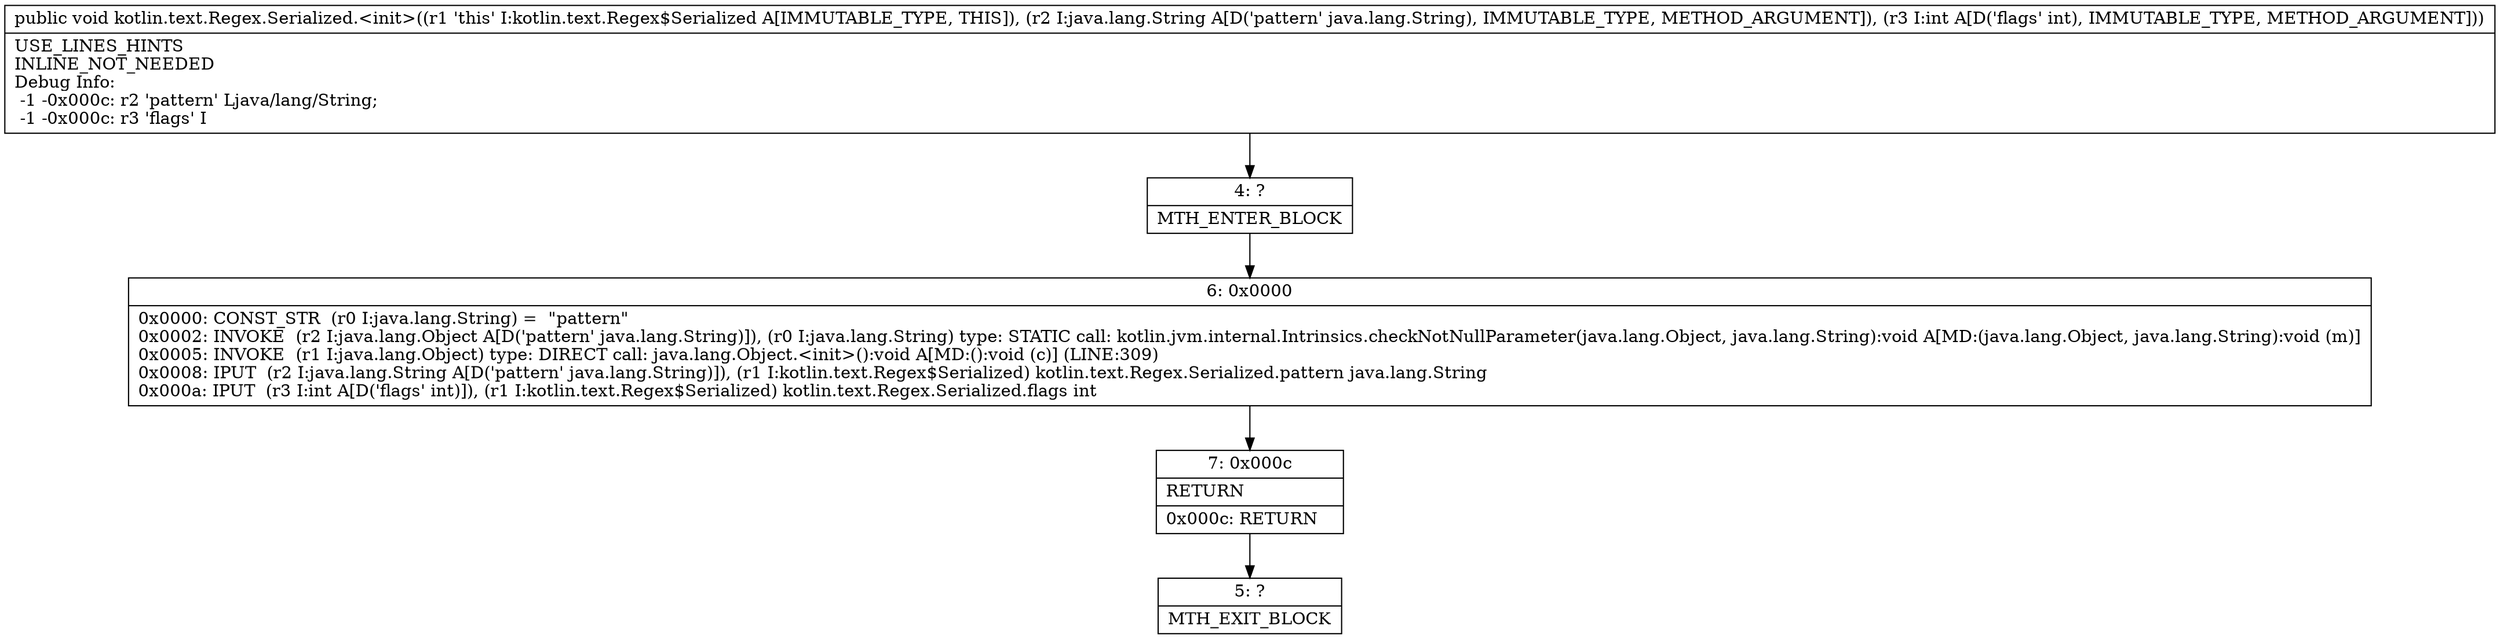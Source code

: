 digraph "CFG forkotlin.text.Regex.Serialized.\<init\>(Ljava\/lang\/String;I)V" {
Node_4 [shape=record,label="{4\:\ ?|MTH_ENTER_BLOCK\l}"];
Node_6 [shape=record,label="{6\:\ 0x0000|0x0000: CONST_STR  (r0 I:java.lang.String) =  \"pattern\" \l0x0002: INVOKE  (r2 I:java.lang.Object A[D('pattern' java.lang.String)]), (r0 I:java.lang.String) type: STATIC call: kotlin.jvm.internal.Intrinsics.checkNotNullParameter(java.lang.Object, java.lang.String):void A[MD:(java.lang.Object, java.lang.String):void (m)]\l0x0005: INVOKE  (r1 I:java.lang.Object) type: DIRECT call: java.lang.Object.\<init\>():void A[MD:():void (c)] (LINE:309)\l0x0008: IPUT  (r2 I:java.lang.String A[D('pattern' java.lang.String)]), (r1 I:kotlin.text.Regex$Serialized) kotlin.text.Regex.Serialized.pattern java.lang.String \l0x000a: IPUT  (r3 I:int A[D('flags' int)]), (r1 I:kotlin.text.Regex$Serialized) kotlin.text.Regex.Serialized.flags int \l}"];
Node_7 [shape=record,label="{7\:\ 0x000c|RETURN\l|0x000c: RETURN   \l}"];
Node_5 [shape=record,label="{5\:\ ?|MTH_EXIT_BLOCK\l}"];
MethodNode[shape=record,label="{public void kotlin.text.Regex.Serialized.\<init\>((r1 'this' I:kotlin.text.Regex$Serialized A[IMMUTABLE_TYPE, THIS]), (r2 I:java.lang.String A[D('pattern' java.lang.String), IMMUTABLE_TYPE, METHOD_ARGUMENT]), (r3 I:int A[D('flags' int), IMMUTABLE_TYPE, METHOD_ARGUMENT]))  | USE_LINES_HINTS\lINLINE_NOT_NEEDED\lDebug Info:\l  \-1 \-0x000c: r2 'pattern' Ljava\/lang\/String;\l  \-1 \-0x000c: r3 'flags' I\l}"];
MethodNode -> Node_4;Node_4 -> Node_6;
Node_6 -> Node_7;
Node_7 -> Node_5;
}

